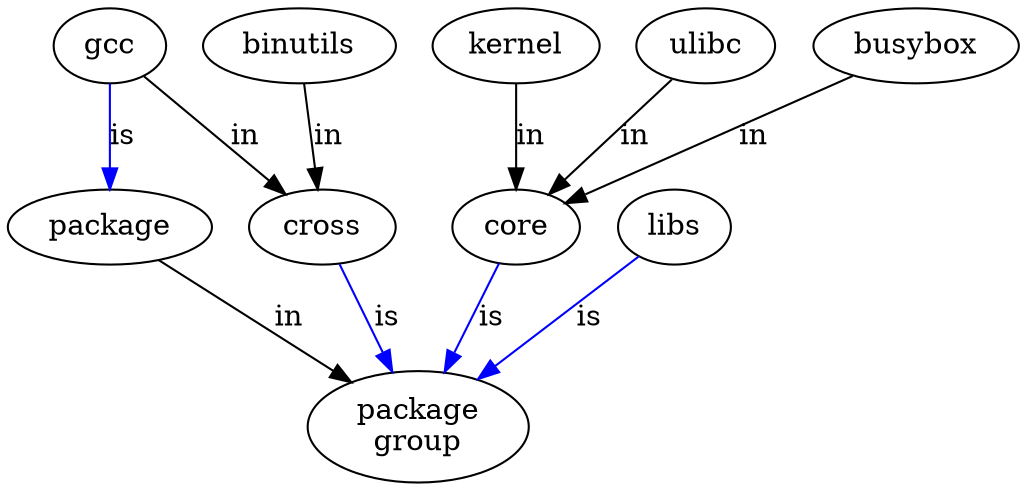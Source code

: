 digraph {
	package -> pg [label=in];
	pg [label="package\ngroup"];
	cross -> pg [label=is,color=blue];
	core -> pg [label=is,color=blue];
	libs -> pg [label=is,color=blue];
	gcc -> cross [label=in];
	binutils -> cross [label=in];
	kernel -> core [label=in];
	ulibc -> core [label=in];
	busybox -> core [label=in];
	gcc -> package [label=is,color=blue];
}